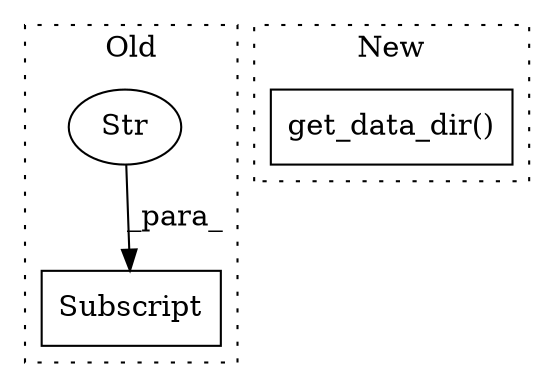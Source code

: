 digraph G {
subgraph cluster0 {
1 [label="Subscript" a="63" s="1568,0" l="22,0" shape="box"];
3 [label="Str" a="66" s="1581" l="8" shape="ellipse"];
label = "Old";
style="dotted";
}
subgraph cluster1 {
2 [label="get_data_dir()" a="75" s="1417" l="162" shape="box"];
label = "New";
style="dotted";
}
3 -> 1 [label="_para_"];
}